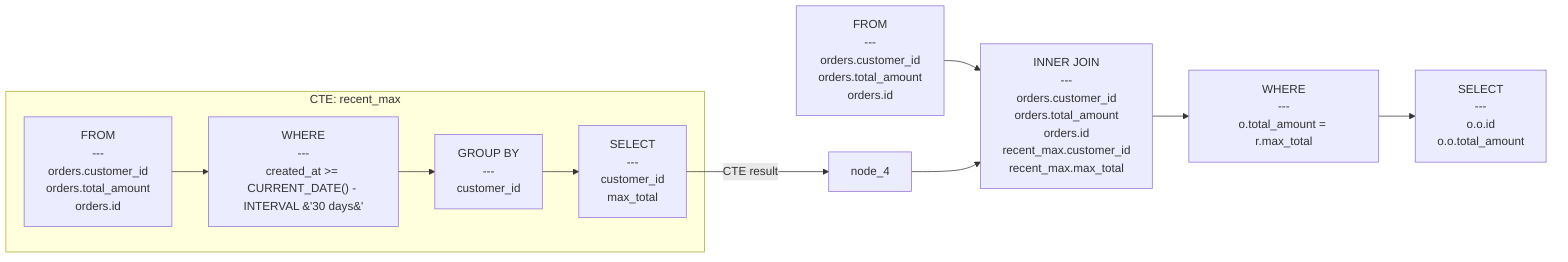 flowchart LR
    subgraph cte_recent_max [CTE: recent_max]
        direction TB
        node_3["SELECT<br/>---<br/>customer_id<br/>max_total"]
        node_2["GROUP BY<br/>---<br/>customer_id"]
        node_1["WHERE<br/>---<br/>created_at &gt;= CURRENT_DATE() - INTERVAL &#39;30 days&#39;"]
        node_0["FROM<br/>---<br/>orders.customer_id<br/>orders.total_amount<br/>orders.id"]
        node_0 --> node_1
        node_1 --> node_2
        node_2 --> node_3
    end

    node_5["FROM<br/>---<br/>orders.customer_id<br/>orders.total_amount<br/>orders.id"]
    node_6["INNER JOIN<br/>---<br/>orders.customer_id<br/>orders.total_amount<br/>orders.id<br/>recent_max.customer_id<br/>recent_max.max_total"]
    node_7["WHERE<br/>---<br/>o.total_amount = r.max_total"]
    node_8["SELECT<br/>---<br/>o.o.id<br/>o.o.total_amount"]
    node_3 -->|CTE result| node_4
    node_5 --> node_6
    node_4 --> node_6
    node_6 --> node_7
    node_7 --> node_8
